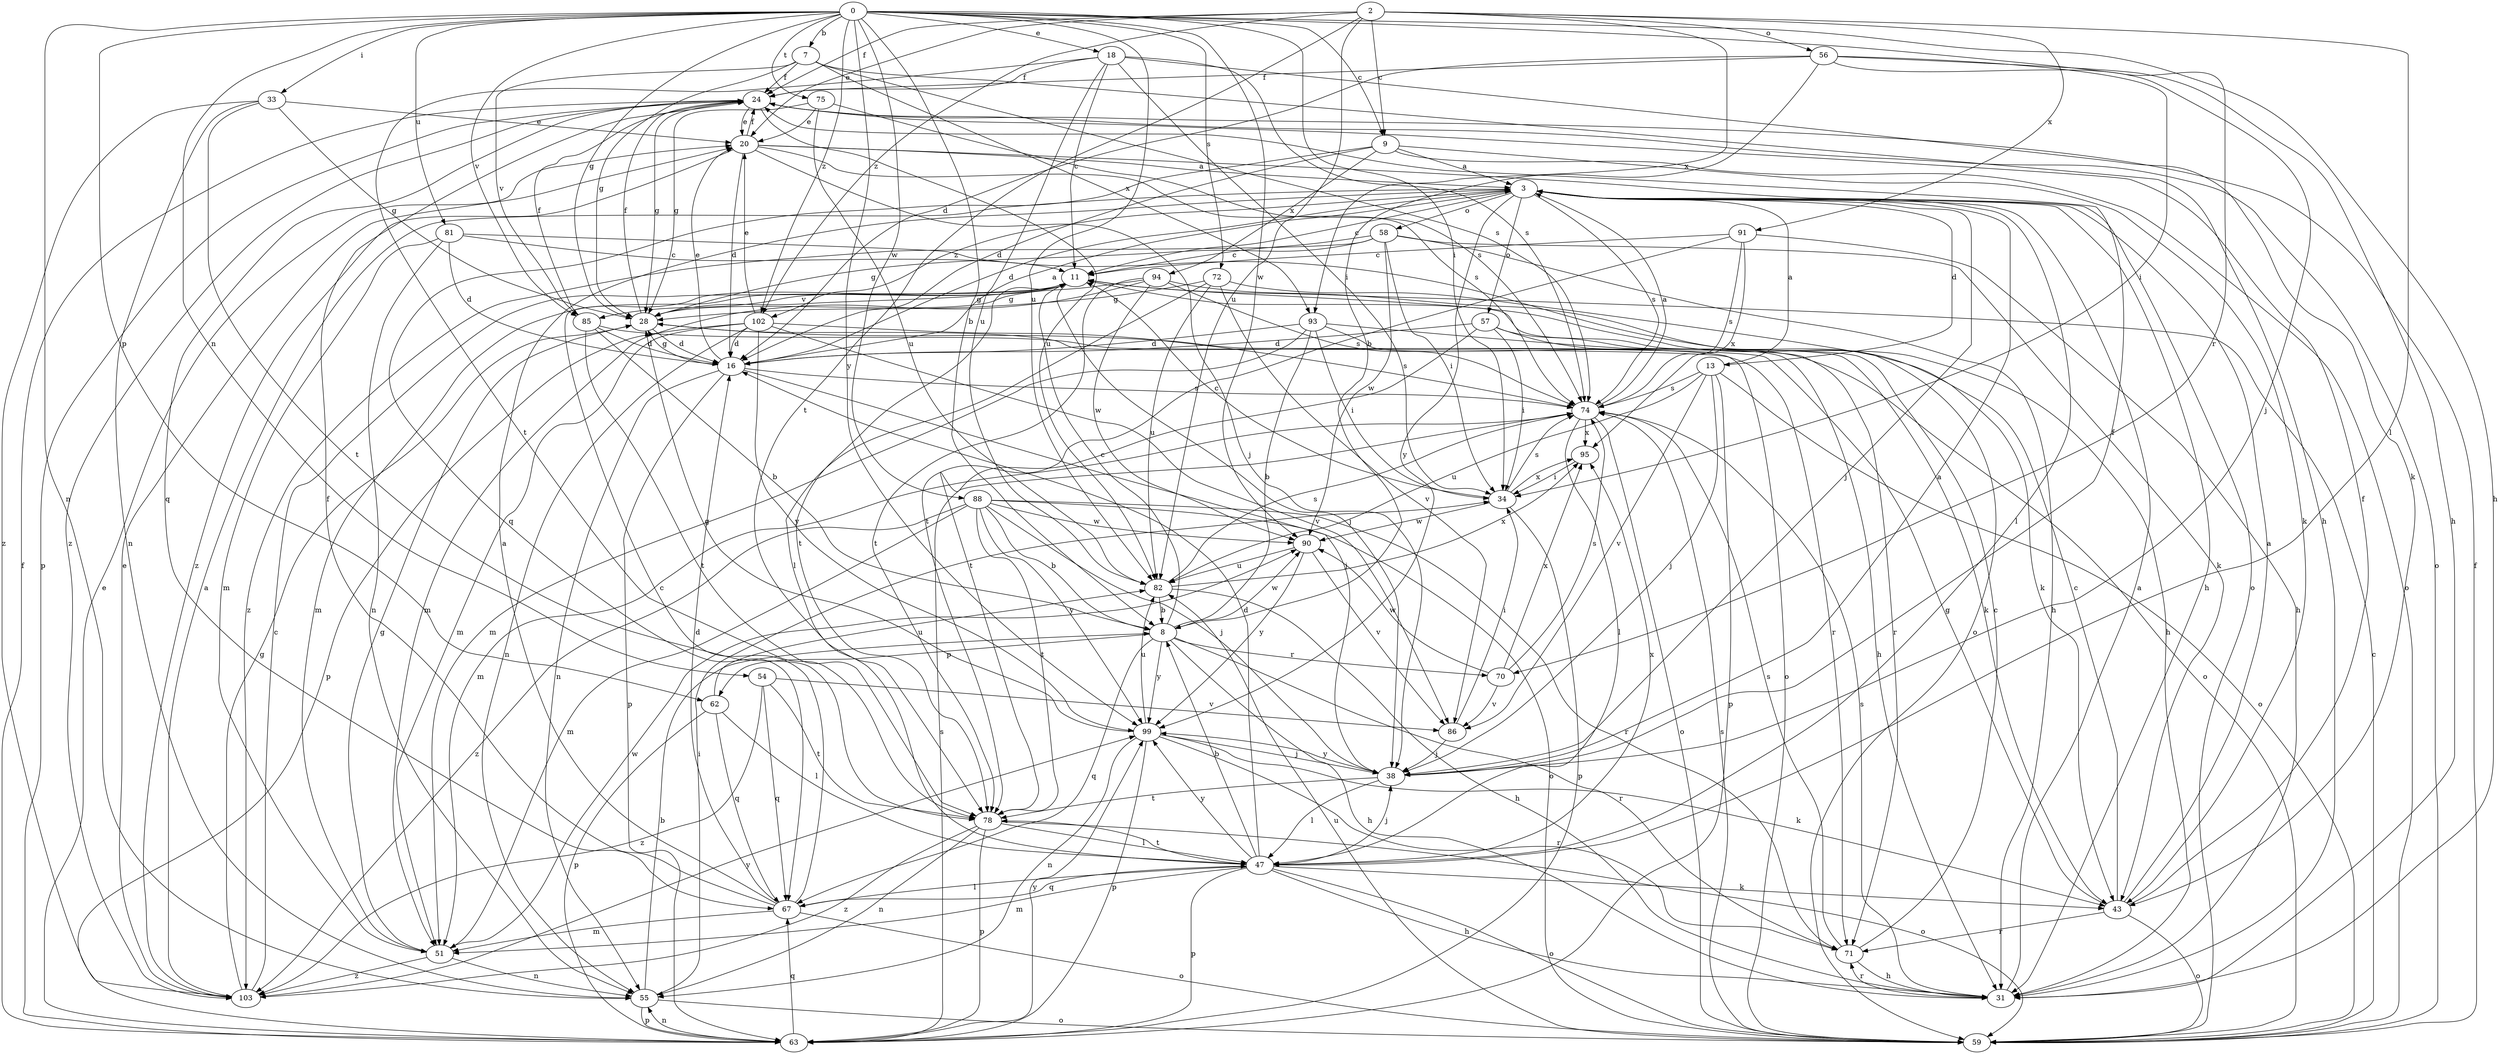 strict digraph  {
0;
2;
3;
7;
8;
9;
11;
13;
16;
18;
20;
24;
28;
31;
33;
34;
38;
43;
47;
51;
54;
55;
56;
57;
58;
59;
62;
63;
67;
70;
71;
72;
74;
75;
78;
81;
82;
85;
86;
88;
90;
91;
93;
94;
95;
99;
102;
103;
0 -> 7  [label=b];
0 -> 8  [label=b];
0 -> 9  [label=c];
0 -> 18  [label=e];
0 -> 28  [label=g];
0 -> 31  [label=h];
0 -> 33  [label=i];
0 -> 34  [label=i];
0 -> 54  [label=n];
0 -> 55  [label=n];
0 -> 62  [label=p];
0 -> 70  [label=r];
0 -> 72  [label=s];
0 -> 75  [label=t];
0 -> 81  [label=u];
0 -> 82  [label=u];
0 -> 85  [label=v];
0 -> 88  [label=w];
0 -> 90  [label=w];
0 -> 99  [label=y];
0 -> 102  [label=z];
2 -> 9  [label=c];
2 -> 20  [label=e];
2 -> 24  [label=f];
2 -> 47  [label=l];
2 -> 56  [label=o];
2 -> 78  [label=t];
2 -> 82  [label=u];
2 -> 91  [label=x];
2 -> 93  [label=x];
2 -> 102  [label=z];
3 -> 11  [label=c];
3 -> 13  [label=d];
3 -> 16  [label=d];
3 -> 31  [label=h];
3 -> 38  [label=j];
3 -> 47  [label=l];
3 -> 57  [label=o];
3 -> 58  [label=o];
3 -> 74  [label=s];
3 -> 99  [label=y];
3 -> 102  [label=z];
7 -> 24  [label=f];
7 -> 28  [label=g];
7 -> 31  [label=h];
7 -> 74  [label=s];
7 -> 85  [label=v];
7 -> 93  [label=x];
8 -> 11  [label=c];
8 -> 31  [label=h];
8 -> 62  [label=p];
8 -> 67  [label=q];
8 -> 70  [label=r];
8 -> 71  [label=r];
8 -> 90  [label=w];
8 -> 99  [label=y];
9 -> 3  [label=a];
9 -> 16  [label=d];
9 -> 43  [label=k];
9 -> 59  [label=o];
9 -> 67  [label=q];
9 -> 94  [label=x];
11 -> 28  [label=g];
11 -> 38  [label=j];
11 -> 51  [label=m];
11 -> 78  [label=t];
11 -> 85  [label=v];
13 -> 3  [label=a];
13 -> 38  [label=j];
13 -> 59  [label=o];
13 -> 63  [label=p];
13 -> 74  [label=s];
13 -> 82  [label=u];
13 -> 86  [label=v];
16 -> 3  [label=a];
16 -> 20  [label=e];
16 -> 28  [label=g];
16 -> 38  [label=j];
16 -> 55  [label=n];
16 -> 63  [label=p];
16 -> 74  [label=s];
18 -> 11  [label=c];
18 -> 24  [label=f];
18 -> 34  [label=i];
18 -> 43  [label=k];
18 -> 74  [label=s];
18 -> 78  [label=t];
18 -> 82  [label=u];
20 -> 3  [label=a];
20 -> 16  [label=d];
20 -> 24  [label=f];
20 -> 38  [label=j];
20 -> 59  [label=o];
20 -> 74  [label=s];
20 -> 103  [label=z];
24 -> 20  [label=e];
24 -> 28  [label=g];
24 -> 59  [label=o];
24 -> 63  [label=p];
24 -> 67  [label=q];
24 -> 82  [label=u];
24 -> 103  [label=z];
28 -> 16  [label=d];
28 -> 24  [label=f];
28 -> 59  [label=o];
31 -> 3  [label=a];
31 -> 71  [label=r];
31 -> 74  [label=s];
33 -> 20  [label=e];
33 -> 28  [label=g];
33 -> 55  [label=n];
33 -> 78  [label=t];
33 -> 103  [label=z];
34 -> 11  [label=c];
34 -> 63  [label=p];
34 -> 74  [label=s];
34 -> 90  [label=w];
34 -> 95  [label=x];
38 -> 3  [label=a];
38 -> 24  [label=f];
38 -> 47  [label=l];
38 -> 78  [label=t];
38 -> 99  [label=y];
43 -> 3  [label=a];
43 -> 11  [label=c];
43 -> 24  [label=f];
43 -> 28  [label=g];
43 -> 59  [label=o];
43 -> 71  [label=r];
47 -> 8  [label=b];
47 -> 16  [label=d];
47 -> 31  [label=h];
47 -> 38  [label=j];
47 -> 43  [label=k];
47 -> 51  [label=m];
47 -> 59  [label=o];
47 -> 63  [label=p];
47 -> 67  [label=q];
47 -> 78  [label=t];
47 -> 95  [label=x];
47 -> 99  [label=y];
51 -> 28  [label=g];
51 -> 55  [label=n];
51 -> 90  [label=w];
51 -> 103  [label=z];
54 -> 67  [label=q];
54 -> 78  [label=t];
54 -> 86  [label=v];
54 -> 103  [label=z];
55 -> 8  [label=b];
55 -> 34  [label=i];
55 -> 59  [label=o];
55 -> 63  [label=p];
56 -> 8  [label=b];
56 -> 16  [label=d];
56 -> 24  [label=f];
56 -> 31  [label=h];
56 -> 34  [label=i];
56 -> 38  [label=j];
57 -> 16  [label=d];
57 -> 34  [label=i];
57 -> 43  [label=k];
57 -> 71  [label=r];
57 -> 78  [label=t];
58 -> 11  [label=c];
58 -> 28  [label=g];
58 -> 31  [label=h];
58 -> 34  [label=i];
58 -> 43  [label=k];
58 -> 90  [label=w];
58 -> 103  [label=z];
59 -> 11  [label=c];
59 -> 24  [label=f];
59 -> 74  [label=s];
59 -> 82  [label=u];
62 -> 47  [label=l];
62 -> 63  [label=p];
62 -> 67  [label=q];
62 -> 82  [label=u];
63 -> 20  [label=e];
63 -> 24  [label=f];
63 -> 55  [label=n];
63 -> 67  [label=q];
63 -> 74  [label=s];
63 -> 99  [label=y];
67 -> 3  [label=a];
67 -> 11  [label=c];
67 -> 16  [label=d];
67 -> 24  [label=f];
67 -> 47  [label=l];
67 -> 51  [label=m];
67 -> 59  [label=o];
70 -> 74  [label=s];
70 -> 86  [label=v];
70 -> 90  [label=w];
70 -> 95  [label=x];
71 -> 11  [label=c];
71 -> 31  [label=h];
71 -> 74  [label=s];
72 -> 28  [label=g];
72 -> 43  [label=k];
72 -> 47  [label=l];
72 -> 82  [label=u];
72 -> 86  [label=v];
74 -> 3  [label=a];
74 -> 47  [label=l];
74 -> 51  [label=m];
74 -> 59  [label=o];
74 -> 95  [label=x];
75 -> 20  [label=e];
75 -> 28  [label=g];
75 -> 74  [label=s];
75 -> 82  [label=u];
78 -> 47  [label=l];
78 -> 55  [label=n];
78 -> 59  [label=o];
78 -> 63  [label=p];
78 -> 103  [label=z];
81 -> 11  [label=c];
81 -> 16  [label=d];
81 -> 51  [label=m];
81 -> 55  [label=n];
81 -> 59  [label=o];
82 -> 8  [label=b];
82 -> 31  [label=h];
82 -> 74  [label=s];
82 -> 95  [label=x];
85 -> 8  [label=b];
85 -> 16  [label=d];
85 -> 24  [label=f];
85 -> 71  [label=r];
85 -> 78  [label=t];
86 -> 34  [label=i];
86 -> 38  [label=j];
88 -> 8  [label=b];
88 -> 38  [label=j];
88 -> 51  [label=m];
88 -> 59  [label=o];
88 -> 71  [label=r];
88 -> 78  [label=t];
88 -> 90  [label=w];
88 -> 99  [label=y];
88 -> 103  [label=z];
90 -> 82  [label=u];
90 -> 86  [label=v];
90 -> 99  [label=y];
91 -> 11  [label=c];
91 -> 31  [label=h];
91 -> 74  [label=s];
91 -> 78  [label=t];
91 -> 95  [label=x];
93 -> 8  [label=b];
93 -> 16  [label=d];
93 -> 31  [label=h];
93 -> 34  [label=i];
93 -> 51  [label=m];
93 -> 59  [label=o];
94 -> 28  [label=g];
94 -> 31  [label=h];
94 -> 51  [label=m];
94 -> 74  [label=s];
94 -> 78  [label=t];
94 -> 90  [label=w];
95 -> 34  [label=i];
99 -> 28  [label=g];
99 -> 38  [label=j];
99 -> 43  [label=k];
99 -> 55  [label=n];
99 -> 63  [label=p];
99 -> 71  [label=r];
99 -> 82  [label=u];
102 -> 16  [label=d];
102 -> 20  [label=e];
102 -> 51  [label=m];
102 -> 55  [label=n];
102 -> 63  [label=p];
102 -> 74  [label=s];
102 -> 86  [label=v];
102 -> 99  [label=y];
103 -> 3  [label=a];
103 -> 11  [label=c];
103 -> 20  [label=e];
103 -> 28  [label=g];
103 -> 99  [label=y];
}
